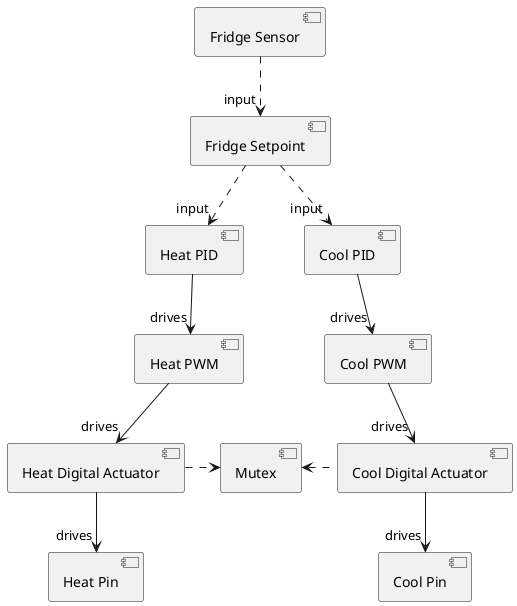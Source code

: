 @startuml Fridge Control Chain
component heat_PID as "Heat PID"
component heat_PWM as "Heat PWM"
component heat_Digital as "Heat Digital Actuator"
component heat_Pin as "Heat Pin"

component cool_PID as "Cool PID"
component cool_PWM as "Cool PWM"
component cool_Digital as "Cool Digital Actuator"
component cool_Pin as "Cool Pin"

component fridge_SSP as "Fridge Setpoint"
component fridge_Sensor as "Fridge Sensor"

component Mutex

fridge_Sensor .down.> "input" fridge_SSP
fridge_SSP .down.> "input" heat_PID
fridge_SSP .down.> "input" cool_PID

heat_PID -down-> "drives" heat_PWM
heat_PWM -down-> "drives" heat_Digital
heat_Digital -down-> "drives" heat_Pin
heat_Digital .right.> Mutex

cool_PID -down-> "drives" cool_PWM
cool_PWM -down-> "drives" cool_Digital
cool_Digital -down-> "drives" cool_Pin
cool_Digital .left.> Mutex

@enduml